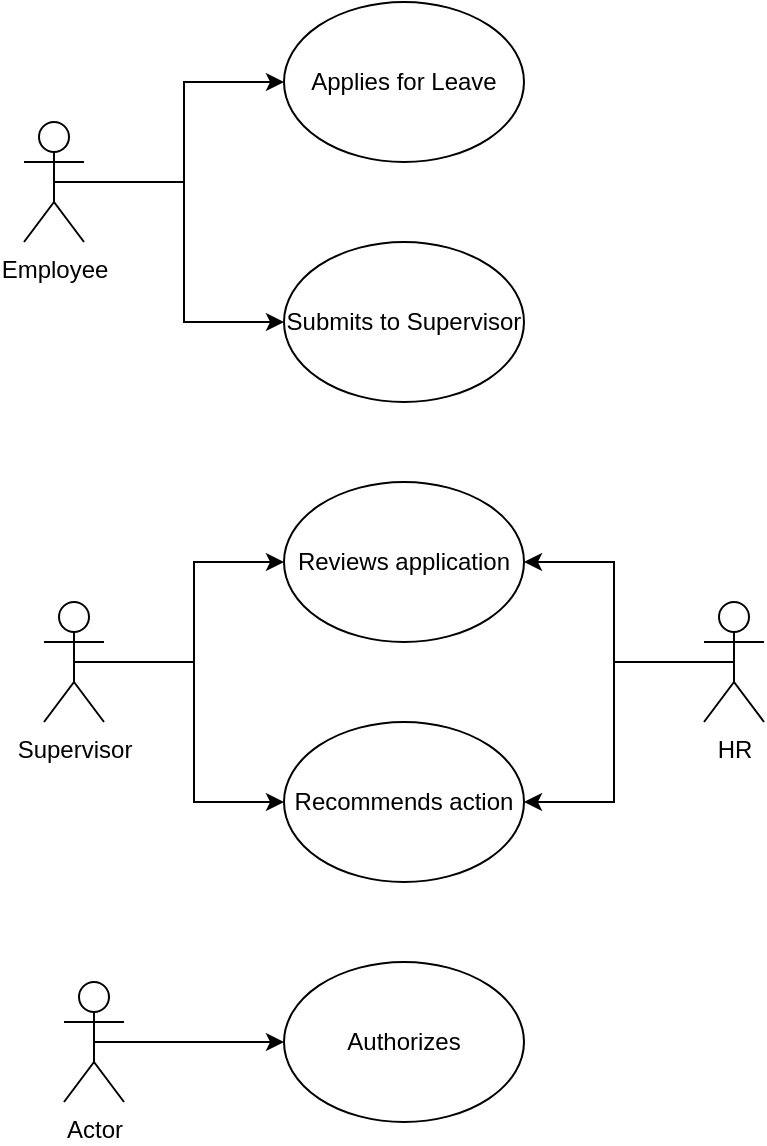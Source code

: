 <mxfile version="21.1.1" type="github">
  <diagram name="Page-1" id="-ahK2AiJFUt962WjD6yo">
    <mxGraphModel dx="794" dy="462" grid="1" gridSize="10" guides="1" tooltips="1" connect="1" arrows="1" fold="1" page="1" pageScale="1" pageWidth="850" pageHeight="1100" math="0" shadow="0">
      <root>
        <mxCell id="0" />
        <mxCell id="1" parent="0" />
        <mxCell id="jEuNEIycebCgHaeAklti-11" style="edgeStyle=orthogonalEdgeStyle;rounded=0;orthogonalLoop=1;jettySize=auto;html=1;exitX=0.5;exitY=0.5;exitDx=0;exitDy=0;exitPerimeter=0;entryX=0;entryY=0.5;entryDx=0;entryDy=0;" edge="1" parent="1" source="jEuNEIycebCgHaeAklti-1" target="jEuNEIycebCgHaeAklti-3">
          <mxGeometry relative="1" as="geometry" />
        </mxCell>
        <mxCell id="jEuNEIycebCgHaeAklti-18" style="edgeStyle=orthogonalEdgeStyle;rounded=0;orthogonalLoop=1;jettySize=auto;html=1;exitX=0.5;exitY=0.5;exitDx=0;exitDy=0;exitPerimeter=0;entryX=0;entryY=0.5;entryDx=0;entryDy=0;" edge="1" parent="1" source="jEuNEIycebCgHaeAklti-1" target="jEuNEIycebCgHaeAklti-2">
          <mxGeometry relative="1" as="geometry" />
        </mxCell>
        <mxCell id="jEuNEIycebCgHaeAklti-1" value="Employee" style="shape=umlActor;verticalLabelPosition=bottom;verticalAlign=top;html=1;outlineConnect=0;" vertex="1" parent="1">
          <mxGeometry x="70" y="100" width="30" height="60" as="geometry" />
        </mxCell>
        <mxCell id="jEuNEIycebCgHaeAklti-2" value="Applies for Leave" style="ellipse;whiteSpace=wrap;html=1;" vertex="1" parent="1">
          <mxGeometry x="200" y="40" width="120" height="80" as="geometry" />
        </mxCell>
        <mxCell id="jEuNEIycebCgHaeAklti-3" value="Submits to Supervisor" style="ellipse;whiteSpace=wrap;html=1;" vertex="1" parent="1">
          <mxGeometry x="200" y="160" width="120" height="80" as="geometry" />
        </mxCell>
        <mxCell id="jEuNEIycebCgHaeAklti-9" style="edgeStyle=orthogonalEdgeStyle;rounded=0;orthogonalLoop=1;jettySize=auto;html=1;exitX=0.5;exitY=0.5;exitDx=0;exitDy=0;exitPerimeter=0;entryX=0;entryY=0.5;entryDx=0;entryDy=0;" edge="1" parent="1" source="jEuNEIycebCgHaeAklti-6" target="jEuNEIycebCgHaeAklti-7">
          <mxGeometry relative="1" as="geometry" />
        </mxCell>
        <mxCell id="jEuNEIycebCgHaeAklti-10" style="edgeStyle=orthogonalEdgeStyle;rounded=0;orthogonalLoop=1;jettySize=auto;html=1;exitX=0.5;exitY=0.5;exitDx=0;exitDy=0;exitPerimeter=0;entryX=0;entryY=0.5;entryDx=0;entryDy=0;" edge="1" parent="1" source="jEuNEIycebCgHaeAklti-6" target="jEuNEIycebCgHaeAklti-8">
          <mxGeometry relative="1" as="geometry" />
        </mxCell>
        <mxCell id="jEuNEIycebCgHaeAklti-6" value="Supervisor" style="shape=umlActor;verticalLabelPosition=bottom;verticalAlign=top;html=1;outlineConnect=0;" vertex="1" parent="1">
          <mxGeometry x="80" y="340" width="30" height="60" as="geometry" />
        </mxCell>
        <mxCell id="jEuNEIycebCgHaeAklti-7" value="Reviews application" style="ellipse;whiteSpace=wrap;html=1;" vertex="1" parent="1">
          <mxGeometry x="200" y="280" width="120" height="80" as="geometry" />
        </mxCell>
        <mxCell id="jEuNEIycebCgHaeAklti-8" value="Recommends action" style="ellipse;whiteSpace=wrap;html=1;" vertex="1" parent="1">
          <mxGeometry x="200" y="400" width="120" height="80" as="geometry" />
        </mxCell>
        <mxCell id="jEuNEIycebCgHaeAklti-13" style="edgeStyle=orthogonalEdgeStyle;rounded=0;orthogonalLoop=1;jettySize=auto;html=1;exitX=0.5;exitY=0.5;exitDx=0;exitDy=0;exitPerimeter=0;entryX=1;entryY=0.5;entryDx=0;entryDy=0;" edge="1" parent="1" source="jEuNEIycebCgHaeAklti-12" target="jEuNEIycebCgHaeAklti-7">
          <mxGeometry relative="1" as="geometry" />
        </mxCell>
        <mxCell id="jEuNEIycebCgHaeAklti-14" style="edgeStyle=orthogonalEdgeStyle;rounded=0;orthogonalLoop=1;jettySize=auto;html=1;exitX=0.5;exitY=0.5;exitDx=0;exitDy=0;exitPerimeter=0;entryX=1;entryY=0.5;entryDx=0;entryDy=0;" edge="1" parent="1" source="jEuNEIycebCgHaeAklti-12" target="jEuNEIycebCgHaeAklti-8">
          <mxGeometry relative="1" as="geometry" />
        </mxCell>
        <mxCell id="jEuNEIycebCgHaeAklti-12" value="HR" style="shape=umlActor;verticalLabelPosition=bottom;verticalAlign=top;html=1;outlineConnect=0;" vertex="1" parent="1">
          <mxGeometry x="410" y="340" width="30" height="60" as="geometry" />
        </mxCell>
        <mxCell id="jEuNEIycebCgHaeAklti-17" style="edgeStyle=orthogonalEdgeStyle;rounded=0;orthogonalLoop=1;jettySize=auto;html=1;exitX=0.5;exitY=0.5;exitDx=0;exitDy=0;exitPerimeter=0;entryX=0;entryY=0.5;entryDx=0;entryDy=0;" edge="1" parent="1" source="jEuNEIycebCgHaeAklti-15" target="jEuNEIycebCgHaeAklti-16">
          <mxGeometry relative="1" as="geometry" />
        </mxCell>
        <mxCell id="jEuNEIycebCgHaeAklti-15" value="Actor" style="shape=umlActor;verticalLabelPosition=bottom;verticalAlign=top;html=1;outlineConnect=0;" vertex="1" parent="1">
          <mxGeometry x="90" y="530" width="30" height="60" as="geometry" />
        </mxCell>
        <mxCell id="jEuNEIycebCgHaeAklti-16" value="Authorizes" style="ellipse;whiteSpace=wrap;html=1;" vertex="1" parent="1">
          <mxGeometry x="200" y="520" width="120" height="80" as="geometry" />
        </mxCell>
      </root>
    </mxGraphModel>
  </diagram>
</mxfile>
